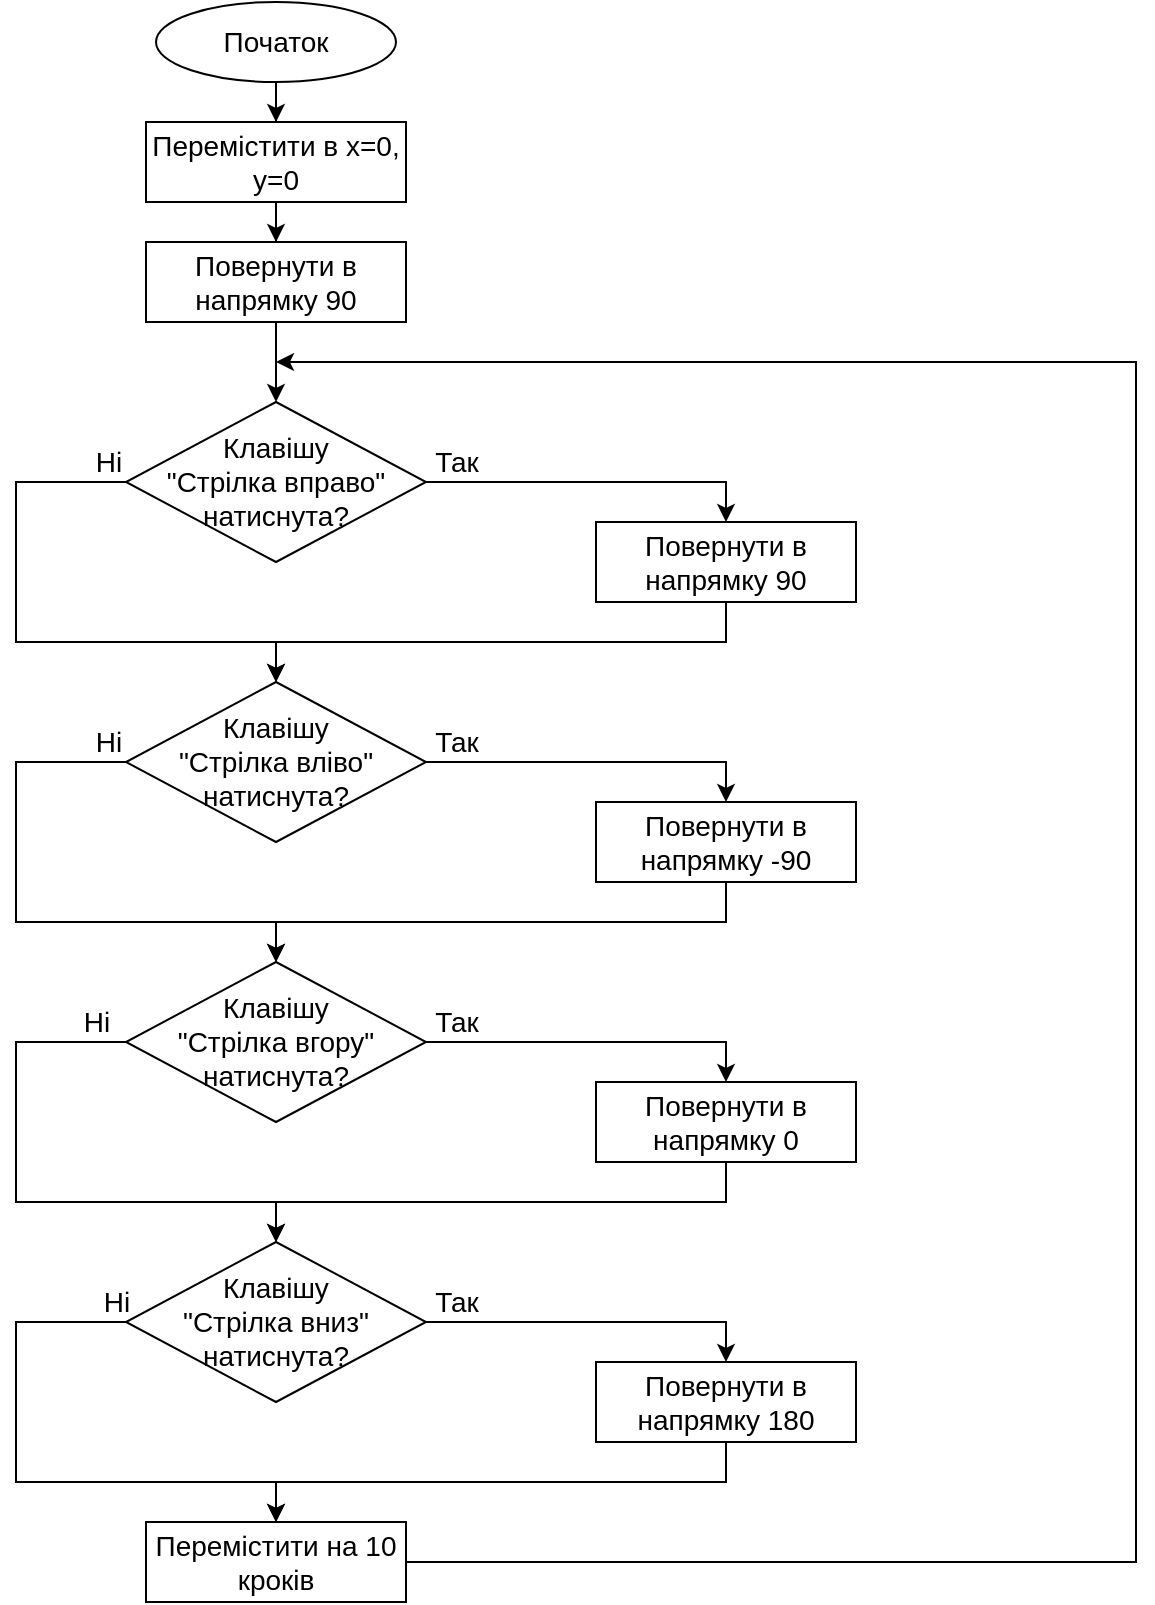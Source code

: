 <mxfile version="26.2.2">
  <diagram name="Page-1" id="NXVP6vQFJtQhCDMGcqxM">
    <mxGraphModel dx="2038" dy="1116" grid="1" gridSize="10" guides="1" tooltips="1" connect="1" arrows="1" fold="1" page="1" pageScale="1" pageWidth="1169" pageHeight="827" math="0" shadow="0">
      <root>
        <mxCell id="0" />
        <mxCell id="1" parent="0" />
        <mxCell id="g7GIkMN_8LZaWo3lRTaX-12" style="edgeStyle=orthogonalEdgeStyle;rounded=0;orthogonalLoop=1;jettySize=auto;html=1;entryX=0.5;entryY=0;entryDx=0;entryDy=0;fontSize=14;" edge="1" parent="1" source="g7GIkMN_8LZaWo3lRTaX-1" target="g7GIkMN_8LZaWo3lRTaX-3">
          <mxGeometry relative="1" as="geometry" />
        </mxCell>
        <mxCell id="g7GIkMN_8LZaWo3lRTaX-1" value="Початок" style="ellipse;whiteSpace=wrap;html=1;fontSize=14;" vertex="1" parent="1">
          <mxGeometry x="500" y="20" width="120" height="40" as="geometry" />
        </mxCell>
        <mxCell id="g7GIkMN_8LZaWo3lRTaX-13" style="edgeStyle=orthogonalEdgeStyle;rounded=0;orthogonalLoop=1;jettySize=auto;html=1;exitX=0.5;exitY=1;exitDx=0;exitDy=0;fontSize=14;" edge="1" parent="1" source="g7GIkMN_8LZaWo3lRTaX-3" target="g7GIkMN_8LZaWo3lRTaX-4">
          <mxGeometry relative="1" as="geometry" />
        </mxCell>
        <mxCell id="g7GIkMN_8LZaWo3lRTaX-3" value="Перемістити в x=0, y=0" style="rounded=0;whiteSpace=wrap;html=1;fontSize=14;" vertex="1" parent="1">
          <mxGeometry x="495" y="80" width="130" height="40" as="geometry" />
        </mxCell>
        <mxCell id="g7GIkMN_8LZaWo3lRTaX-14" style="edgeStyle=orthogonalEdgeStyle;rounded=0;orthogonalLoop=1;jettySize=auto;html=1;exitX=0.5;exitY=1;exitDx=0;exitDy=0;fontSize=14;" edge="1" parent="1" source="g7GIkMN_8LZaWo3lRTaX-4" target="g7GIkMN_8LZaWo3lRTaX-5">
          <mxGeometry relative="1" as="geometry" />
        </mxCell>
        <mxCell id="g7GIkMN_8LZaWo3lRTaX-4" value="Повернути в напрямку 90" style="rounded=0;whiteSpace=wrap;html=1;fontSize=14;" vertex="1" parent="1">
          <mxGeometry x="495" y="140" width="130" height="40" as="geometry" />
        </mxCell>
        <mxCell id="g7GIkMN_8LZaWo3lRTaX-9" style="edgeStyle=orthogonalEdgeStyle;rounded=0;orthogonalLoop=1;jettySize=auto;html=1;exitX=1;exitY=0.5;exitDx=0;exitDy=0;entryX=0.5;entryY=0;entryDx=0;entryDy=0;fontSize=14;" edge="1" parent="1" source="g7GIkMN_8LZaWo3lRTaX-5" target="g7GIkMN_8LZaWo3lRTaX-7">
          <mxGeometry relative="1" as="geometry" />
        </mxCell>
        <mxCell id="g7GIkMN_8LZaWo3lRTaX-26" value="Так" style="edgeLabel;html=1;align=center;verticalAlign=middle;resizable=0;points=[];fontSize=14;" vertex="1" connectable="0" parent="g7GIkMN_8LZaWo3lRTaX-9">
          <mxGeometry x="-0.52" relative="1" as="geometry">
            <mxPoint x="-26" y="-10" as="offset" />
          </mxGeometry>
        </mxCell>
        <mxCell id="g7GIkMN_8LZaWo3lRTaX-23" style="edgeStyle=orthogonalEdgeStyle;rounded=0;orthogonalLoop=1;jettySize=auto;html=1;entryX=0.5;entryY=0;entryDx=0;entryDy=0;exitX=0;exitY=0.5;exitDx=0;exitDy=0;fontSize=14;" edge="1" parent="1" source="g7GIkMN_8LZaWo3lRTaX-5" target="g7GIkMN_8LZaWo3lRTaX-6">
          <mxGeometry relative="1" as="geometry">
            <Array as="points">
              <mxPoint x="430" y="260" />
              <mxPoint x="430" y="340" />
              <mxPoint x="560" y="340" />
            </Array>
          </mxGeometry>
        </mxCell>
        <mxCell id="g7GIkMN_8LZaWo3lRTaX-27" value="Ні" style="edgeLabel;html=1;align=center;verticalAlign=middle;resizable=0;points=[];fontSize=14;" vertex="1" connectable="0" parent="g7GIkMN_8LZaWo3lRTaX-23">
          <mxGeometry x="-0.815" y="-1" relative="1" as="geometry">
            <mxPoint x="17" y="-9" as="offset" />
          </mxGeometry>
        </mxCell>
        <mxCell id="g7GIkMN_8LZaWo3lRTaX-5" value="Клавішу&lt;br&gt;&quot;Стрілка вправо&quot; натиснута?" style="rhombus;whiteSpace=wrap;html=1;fontSize=14;" vertex="1" parent="1">
          <mxGeometry x="485" y="220" width="150" height="80" as="geometry" />
        </mxCell>
        <mxCell id="g7GIkMN_8LZaWo3lRTaX-11" style="edgeStyle=orthogonalEdgeStyle;rounded=0;orthogonalLoop=1;jettySize=auto;html=1;fontSize=14;entryX=0.5;entryY=0;entryDx=0;entryDy=0;" edge="1" parent="1" source="g7GIkMN_8LZaWo3lRTaX-6" target="g7GIkMN_8LZaWo3lRTaX-8">
          <mxGeometry relative="1" as="geometry">
            <Array as="points">
              <mxPoint x="785" y="400" />
            </Array>
          </mxGeometry>
        </mxCell>
        <mxCell id="g7GIkMN_8LZaWo3lRTaX-28" value="Так" style="edgeLabel;html=1;align=center;verticalAlign=middle;resizable=0;points=[];fontSize=14;" vertex="1" connectable="0" parent="g7GIkMN_8LZaWo3lRTaX-11">
          <mxGeometry x="-0.4" y="1" relative="1" as="geometry">
            <mxPoint x="-36" y="-9" as="offset" />
          </mxGeometry>
        </mxCell>
        <mxCell id="g7GIkMN_8LZaWo3lRTaX-24" style="edgeStyle=orthogonalEdgeStyle;rounded=0;orthogonalLoop=1;jettySize=auto;html=1;entryX=0.5;entryY=0;entryDx=0;entryDy=0;exitX=0;exitY=0.5;exitDx=0;exitDy=0;fontSize=14;" edge="1" parent="1" source="g7GIkMN_8LZaWo3lRTaX-6" target="g7GIkMN_8LZaWo3lRTaX-16">
          <mxGeometry relative="1" as="geometry">
            <mxPoint x="475" y="460" as="sourcePoint" />
            <mxPoint x="550" y="620" as="targetPoint" />
            <Array as="points">
              <mxPoint x="430" y="400" />
              <mxPoint x="430" y="480" />
              <mxPoint x="560" y="480" />
            </Array>
          </mxGeometry>
        </mxCell>
        <mxCell id="g7GIkMN_8LZaWo3lRTaX-29" value="Ні" style="edgeLabel;html=1;align=center;verticalAlign=middle;resizable=0;points=[];fontSize=14;" vertex="1" connectable="0" parent="g7GIkMN_8LZaWo3lRTaX-24">
          <mxGeometry x="-0.797" y="-2" relative="1" as="geometry">
            <mxPoint x="20" y="-8" as="offset" />
          </mxGeometry>
        </mxCell>
        <mxCell id="g7GIkMN_8LZaWo3lRTaX-6" value="Клавішу&lt;br&gt;&quot;Стрілка вліво&quot; натиснута?" style="rhombus;whiteSpace=wrap;html=1;fontSize=14;" vertex="1" parent="1">
          <mxGeometry x="485" y="360" width="150" height="80" as="geometry" />
        </mxCell>
        <mxCell id="g7GIkMN_8LZaWo3lRTaX-10" style="edgeStyle=orthogonalEdgeStyle;rounded=0;orthogonalLoop=1;jettySize=auto;html=1;exitX=0.5;exitY=1;exitDx=0;exitDy=0;entryX=0.5;entryY=0;entryDx=0;entryDy=0;fontSize=14;" edge="1" parent="1" source="g7GIkMN_8LZaWo3lRTaX-7" target="g7GIkMN_8LZaWo3lRTaX-6">
          <mxGeometry relative="1" as="geometry">
            <Array as="points">
              <mxPoint x="785" y="340" />
              <mxPoint x="560" y="340" />
            </Array>
          </mxGeometry>
        </mxCell>
        <mxCell id="g7GIkMN_8LZaWo3lRTaX-7" value="Повернути в напрямку 90" style="rounded=0;whiteSpace=wrap;html=1;fontSize=14;" vertex="1" parent="1">
          <mxGeometry x="720" y="280" width="130" height="40" as="geometry" />
        </mxCell>
        <mxCell id="g7GIkMN_8LZaWo3lRTaX-22" style="edgeStyle=orthogonalEdgeStyle;rounded=0;orthogonalLoop=1;jettySize=auto;html=1;exitX=0.5;exitY=1;exitDx=0;exitDy=0;entryX=0.5;entryY=0;entryDx=0;entryDy=0;fontSize=14;" edge="1" parent="1" source="g7GIkMN_8LZaWo3lRTaX-8" target="g7GIkMN_8LZaWo3lRTaX-16">
          <mxGeometry relative="1" as="geometry" />
        </mxCell>
        <mxCell id="g7GIkMN_8LZaWo3lRTaX-8" value="Повернути в напрямку -90" style="rounded=0;whiteSpace=wrap;html=1;fontSize=14;" vertex="1" parent="1">
          <mxGeometry x="720" y="420" width="130" height="40" as="geometry" />
        </mxCell>
        <mxCell id="g7GIkMN_8LZaWo3lRTaX-15" style="edgeStyle=orthogonalEdgeStyle;rounded=0;orthogonalLoop=1;jettySize=auto;html=1;fontSize=14;entryX=0.5;entryY=0;entryDx=0;entryDy=0;" edge="1" parent="1" source="g7GIkMN_8LZaWo3lRTaX-16" target="g7GIkMN_8LZaWo3lRTaX-17">
          <mxGeometry relative="1" as="geometry">
            <Array as="points">
              <mxPoint x="785" y="540" />
            </Array>
          </mxGeometry>
        </mxCell>
        <mxCell id="g7GIkMN_8LZaWo3lRTaX-31" value="Так" style="edgeLabel;html=1;align=center;verticalAlign=middle;resizable=0;points=[];fontSize=14;" vertex="1" connectable="0" parent="g7GIkMN_8LZaWo3lRTaX-15">
          <mxGeometry x="0.32" y="3" relative="1" as="geometry">
            <mxPoint x="-97" y="-7" as="offset" />
          </mxGeometry>
        </mxCell>
        <mxCell id="g7GIkMN_8LZaWo3lRTaX-33" style="edgeStyle=orthogonalEdgeStyle;rounded=0;orthogonalLoop=1;jettySize=auto;html=1;exitX=0;exitY=0.5;exitDx=0;exitDy=0;entryX=0.5;entryY=0;entryDx=0;entryDy=0;fontSize=14;" edge="1" parent="1" source="g7GIkMN_8LZaWo3lRTaX-16" target="g7GIkMN_8LZaWo3lRTaX-19">
          <mxGeometry relative="1" as="geometry">
            <Array as="points">
              <mxPoint x="430" y="540" />
              <mxPoint x="430" y="620" />
              <mxPoint x="560" y="620" />
            </Array>
          </mxGeometry>
        </mxCell>
        <mxCell id="g7GIkMN_8LZaWo3lRTaX-34" value="Ні" style="edgeLabel;html=1;align=center;verticalAlign=middle;resizable=0;points=[];fontSize=14;" vertex="1" connectable="0" parent="g7GIkMN_8LZaWo3lRTaX-33">
          <mxGeometry x="-0.892" y="1" relative="1" as="geometry">
            <mxPoint y="-11" as="offset" />
          </mxGeometry>
        </mxCell>
        <mxCell id="g7GIkMN_8LZaWo3lRTaX-16" value="Клавішу&lt;br&gt;&quot;Стрілка вгору&quot; натиснута?" style="rhombus;whiteSpace=wrap;html=1;fontSize=14;" vertex="1" parent="1">
          <mxGeometry x="485" y="500" width="150" height="80" as="geometry" />
        </mxCell>
        <mxCell id="g7GIkMN_8LZaWo3lRTaX-21" style="edgeStyle=orthogonalEdgeStyle;rounded=0;orthogonalLoop=1;jettySize=auto;html=1;exitX=0.5;exitY=1;exitDx=0;exitDy=0;entryX=0.5;entryY=0;entryDx=0;entryDy=0;fontSize=14;" edge="1" parent="1" source="g7GIkMN_8LZaWo3lRTaX-17" target="g7GIkMN_8LZaWo3lRTaX-19">
          <mxGeometry relative="1" as="geometry" />
        </mxCell>
        <mxCell id="g7GIkMN_8LZaWo3lRTaX-17" value="Повернути в напрямку 0" style="rounded=0;whiteSpace=wrap;html=1;fontSize=14;" vertex="1" parent="1">
          <mxGeometry x="720" y="560" width="130" height="40" as="geometry" />
        </mxCell>
        <mxCell id="g7GIkMN_8LZaWo3lRTaX-18" style="edgeStyle=orthogonalEdgeStyle;rounded=0;orthogonalLoop=1;jettySize=auto;html=1;fontSize=14;entryX=0.5;entryY=0;entryDx=0;entryDy=0;" edge="1" parent="1" source="g7GIkMN_8LZaWo3lRTaX-19" target="g7GIkMN_8LZaWo3lRTaX-20">
          <mxGeometry relative="1" as="geometry" />
        </mxCell>
        <mxCell id="g7GIkMN_8LZaWo3lRTaX-39" value="Так" style="edgeLabel;html=1;align=center;verticalAlign=middle;resizable=0;points=[];fontSize=14;" vertex="1" connectable="0" parent="g7GIkMN_8LZaWo3lRTaX-18">
          <mxGeometry x="-0.64" y="2" relative="1" as="geometry">
            <mxPoint x="-16" y="-8" as="offset" />
          </mxGeometry>
        </mxCell>
        <mxCell id="g7GIkMN_8LZaWo3lRTaX-37" style="edgeStyle=orthogonalEdgeStyle;rounded=0;orthogonalLoop=1;jettySize=auto;html=1;entryX=0.5;entryY=0;entryDx=0;entryDy=0;fontSize=14;exitX=0;exitY=0.5;exitDx=0;exitDy=0;" edge="1" parent="1" source="g7GIkMN_8LZaWo3lRTaX-19" target="g7GIkMN_8LZaWo3lRTaX-35">
          <mxGeometry relative="1" as="geometry">
            <Array as="points">
              <mxPoint x="430" y="680" />
              <mxPoint x="430" y="760" />
              <mxPoint x="560" y="760" />
            </Array>
          </mxGeometry>
        </mxCell>
        <mxCell id="g7GIkMN_8LZaWo3lRTaX-38" value="Ні" style="edgeLabel;html=1;align=center;verticalAlign=middle;resizable=0;points=[];fontSize=14;" vertex="1" connectable="0" parent="g7GIkMN_8LZaWo3lRTaX-37">
          <mxGeometry x="-0.822" relative="1" as="geometry">
            <mxPoint x="20" y="-10" as="offset" />
          </mxGeometry>
        </mxCell>
        <mxCell id="g7GIkMN_8LZaWo3lRTaX-19" value="Клавішу&lt;br&gt;&quot;Стрілка вниз&quot; натиснута?" style="rhombus;whiteSpace=wrap;html=1;fontSize=14;" vertex="1" parent="1">
          <mxGeometry x="485" y="640" width="150" height="80" as="geometry" />
        </mxCell>
        <mxCell id="g7GIkMN_8LZaWo3lRTaX-25" style="edgeStyle=orthogonalEdgeStyle;rounded=0;orthogonalLoop=1;jettySize=auto;html=1;exitX=1;exitY=0.5;exitDx=0;exitDy=0;fontSize=14;" edge="1" parent="1" source="g7GIkMN_8LZaWo3lRTaX-35">
          <mxGeometry relative="1" as="geometry">
            <mxPoint x="560" y="200" as="targetPoint" />
            <Array as="points">
              <mxPoint x="990" y="800" />
              <mxPoint x="990" y="200" />
            </Array>
          </mxGeometry>
        </mxCell>
        <mxCell id="g7GIkMN_8LZaWo3lRTaX-36" style="edgeStyle=orthogonalEdgeStyle;rounded=0;orthogonalLoop=1;jettySize=auto;html=1;exitX=0.5;exitY=1;exitDx=0;exitDy=0;entryX=0.5;entryY=0;entryDx=0;entryDy=0;fontSize=14;" edge="1" parent="1" source="g7GIkMN_8LZaWo3lRTaX-20" target="g7GIkMN_8LZaWo3lRTaX-35">
          <mxGeometry relative="1" as="geometry">
            <Array as="points">
              <mxPoint x="785" y="760" />
              <mxPoint x="560" y="760" />
            </Array>
          </mxGeometry>
        </mxCell>
        <mxCell id="g7GIkMN_8LZaWo3lRTaX-20" value="Повернути в напрямку 180" style="rounded=0;whiteSpace=wrap;html=1;fontSize=14;" vertex="1" parent="1">
          <mxGeometry x="720" y="700" width="130" height="40" as="geometry" />
        </mxCell>
        <mxCell id="g7GIkMN_8LZaWo3lRTaX-35" value="Перемістити на 10 кроків" style="rounded=0;whiteSpace=wrap;html=1;fontSize=14;" vertex="1" parent="1">
          <mxGeometry x="495" y="780" width="130" height="40" as="geometry" />
        </mxCell>
      </root>
    </mxGraphModel>
  </diagram>
</mxfile>
